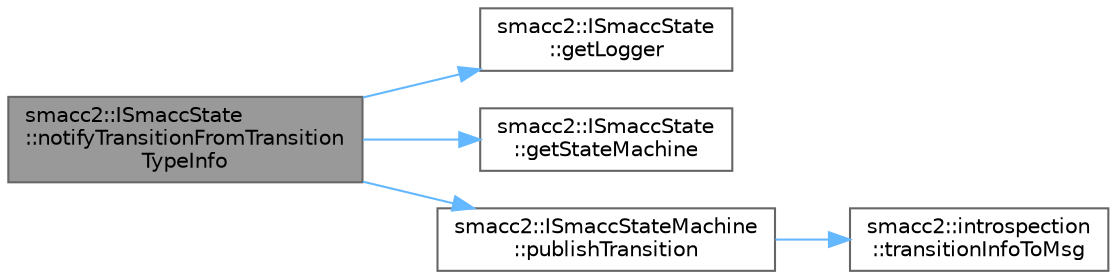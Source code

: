 digraph "smacc2::ISmaccState::notifyTransitionFromTransitionTypeInfo"
{
 // LATEX_PDF_SIZE
  bgcolor="transparent";
  edge [fontname=Helvetica,fontsize=10,labelfontname=Helvetica,labelfontsize=10];
  node [fontname=Helvetica,fontsize=10,shape=box,height=0.2,width=0.4];
  rankdir="LR";
  Node1 [label="smacc2::ISmaccState\l::notifyTransitionFromTransition\lTypeInfo",height=0.2,width=0.4,color="gray40", fillcolor="grey60", style="filled", fontcolor="black",tooltip=" "];
  Node1 -> Node2 [color="steelblue1",style="solid"];
  Node2 [label="smacc2::ISmaccState\l::getLogger",height=0.2,width=0.4,color="grey40", fillcolor="white", style="filled",URL="$classsmacc2_1_1ISmaccState.html#a197a2c11b2510484138af98b55761fc3",tooltip=" "];
  Node1 -> Node3 [color="steelblue1",style="solid"];
  Node3 [label="smacc2::ISmaccState\l::getStateMachine",height=0.2,width=0.4,color="grey40", fillcolor="white", style="filled",URL="$classsmacc2_1_1ISmaccState.html#aba03aa66e4a505ef1cae701ad49374ac",tooltip=" "];
  Node1 -> Node4 [color="steelblue1",style="solid"];
  Node4 [label="smacc2::ISmaccStateMachine\l::publishTransition",height=0.2,width=0.4,color="grey40", fillcolor="white", style="filled",URL="$classsmacc2_1_1ISmaccStateMachine.html#a2353855528d87d449ece6078692fd89b",tooltip=" "];
  Node4 -> Node5 [color="steelblue1",style="solid"];
  Node5 [label="smacc2::introspection\l::transitionInfoToMsg",height=0.2,width=0.4,color="grey40", fillcolor="white", style="filled",URL="$namespacesmacc2_1_1introspection.html#aff63647843caf0176c8dac4c8cbfd04f",tooltip=" "];
}
